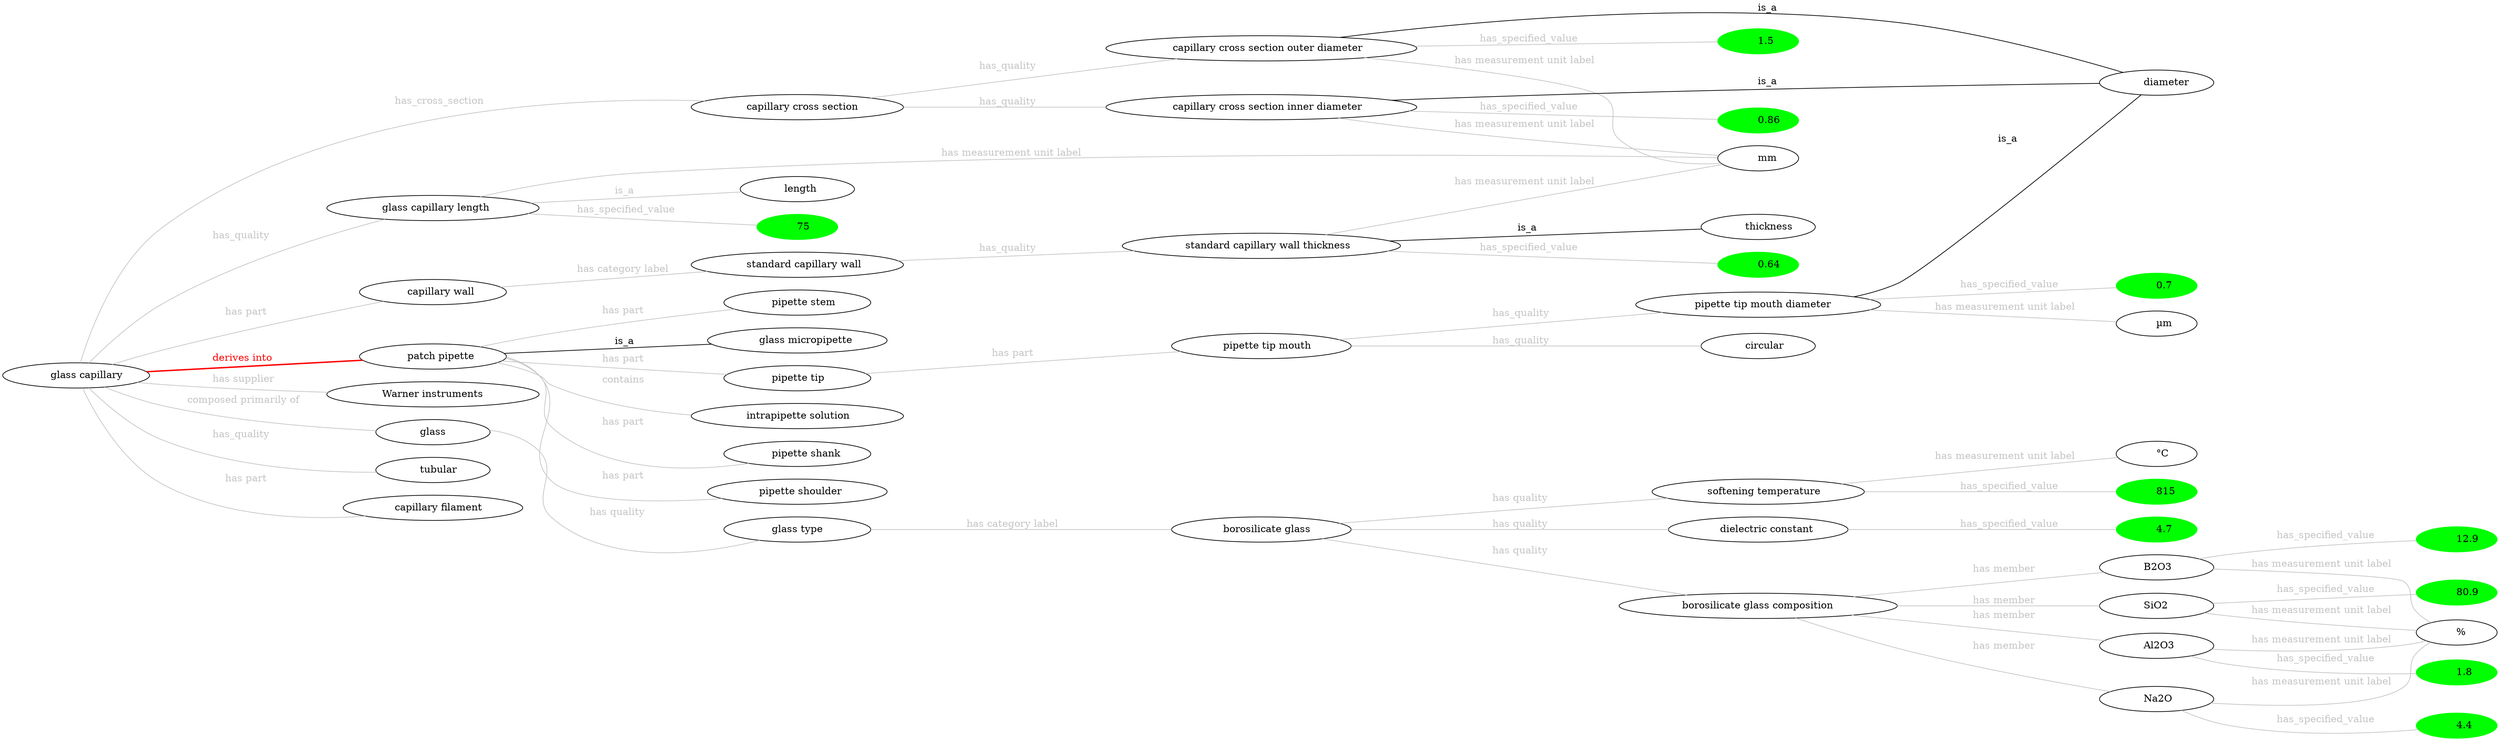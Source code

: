 graph "test" {
layout = "dot";
rankdir="LR";
overlap = "prism";
overlap_scaling = 5;
"	glass capillary	"	--	"	patch pipette	"	[label="	derives into	"	color=red	fontcolor=red	style=bold	]	;	
"	patch pipette	"	--	"	glass micropipette	"	[label="	is_a	"	color=	"#000000"	fontcolor=	"#000000"	]	;
"	patch pipette	"	--	"	pipette tip	"	[label="	has part	"	color=	"#c4c4c4"	fontcolor=	"#c4c4c4"	]	;
"	patch pipette	"	--	"	pipette shank	"	[label="	has part	"	color=	"#c4c4c4"	fontcolor=	"#c4c4c4"	]	;
"	patch pipette	"	--	"	pipette shoulder	"	[label="	has part	"	color=	"#c4c4c4"	fontcolor=	"#c4c4c4"	]	;
"	patch pipette	"	--	"	pipette stem	"	[label="	has part	"	color=	"#c4c4c4"	fontcolor=	"#c4c4c4"	]	;
"	patch pipette	"	--	"	intrapipette solution	"	[label="	contains	"	color=	"#c4c4c4"	fontcolor=	"#c4c4c4"	]	;
"	pipette tip	"	--	"	pipette tip mouth	"	[label="	has part	"	color=	"#c4c4c4"	fontcolor=	"#c4c4c4"	]	;
"	pipette tip mouth	"	--	"	circular	"	[label="	has_quality	"	color=	"#c4c4c4"	fontcolor=	"#c4c4c4"	]	;
"	pipette tip mouth	"	--	"	pipette tip mouth diameter	"	[label="	has_quality	"	color=	"#c4c4c4"	fontcolor=	"#c4c4c4"	]	;
"	pipette tip mouth diameter	"	--	"	diameter	"	[label="	is_a	"	color=	"#000000"	fontcolor=	"#000000"	]	;
"	pipette tip mouth diameter	"	--	"	µm	"	[label="	has measurement unit label	"	color=	"#c4c4c4"	fontcolor=	"#c4c4c4"	]	;
"	glass capillary	"	--	"	Warner instruments	"	[label="	has supplier	"	color=	"#c4c4c4"	fontcolor=	"#c4c4c4"	]	;
"	glass capillary	"	--	"	glass	"	[label="	composed primarily of	"	color=	"#c4c4c4"	fontcolor=	"#c4c4c4"	]	;
"	glass capillary	"	--	"	tubular	"	[label="	has_quality	"	color=	"#c4c4c4"	fontcolor=	"#c4c4c4"	]	;
"	glass capillary	"	--	"	glass capillary length	"	[label="	has_quality	"	color=	"#c4c4c4"	fontcolor=	"#c4c4c4"	]	;
"	glass capillary length	"	--	"	length	"	[label="	is_a	"	color=	"#c4c4c4"	fontcolor=	"#c4c4c4"	]	;
"	glass capillary length	"	--	"	mm	"	[label="	has measurement unit label	"	color=	"#c4c4c4"	fontcolor=	"#c4c4c4"	]	;
"	glass capillary	"	--	"	capillary wall	"	[label="	has part	"	color=	"#c4c4c4"	fontcolor=	"#c4c4c4"	]	;
"	glass capillary	"	--	"	capillary filament	"	[label="	has part	"	color=	"#c4c4c4"	fontcolor=	"#c4c4c4"	]	;
"	glass capillary	"	--	"	capillary cross section	"	[label="	has_cross_section	"	color=	"#c4c4c4"	fontcolor=	"#c4c4c4"	]	;
"	capillary cross section	"	--	"	capillary cross section outer diameter	"	[label="	has_quality	"	color=	"#c4c4c4"	fontcolor=	"#c4c4c4"	]	;
"	capillary cross section	"	--	"	capillary cross section inner diameter	"	[label="	has_quality	"	color=	"#c4c4c4"	fontcolor=	"#c4c4c4"	]	;
"	capillary cross section outer diameter	"	--	"	diameter	"	[label="	is_a	"	color=	"#000000"	fontcolor=	"#000000"	]	;
"	capillary cross section inner diameter	"	--	"	diameter	"	[label="	is_a	"	color=	"#000000"	fontcolor=	"#000000"	]	;
"	capillary cross section outer diameter	"	--	"	mm	"	[label="	has measurement unit label	"	color=	"#c4c4c4"	fontcolor=	"#c4c4c4"	]	;
"	capillary cross section inner diameter	"	--	"	mm	"	[label="	has measurement unit label	"	color=	"#c4c4c4"	fontcolor=	"#c4c4c4"	]	;
"	capillary wall	"	--	"	standard capillary wall	"	[label="	has category label	"	color=	"#c4c4c4"	fontcolor=	"#c4c4c4"	]	;
"	standard capillary wall	"	--	"	standard capillary wall thickness	"	[label="	has_quality	"	color=	"#c4c4c4"	fontcolor=	"#c4c4c4"	]	;
"	standard capillary wall thickness	"	--	"	thickness	"	[label="	is_a	"	color=	"#000000"	fontcolor=	"#000000"	]	;
"	standard capillary wall thickness	"	--	"	mm	"	[label="	has measurement unit label	"	color=	"#c4c4c4"	fontcolor=	"#c4c4c4"	]	;
"	glass	"	--	"	glass type	"	[label="	has quality	"	color=	"#c4c4c4"	fontcolor=	"#c4c4c4"	]	;
"	glass type	"	--	"	borosilicate glass	"	[label="	has category label	"	color=	"#c4c4c4"	fontcolor=	"#c4c4c4"	]	;
"	borosilicate glass	"	--	"	softening temperature	"	[label="	has quality	"	color=	"#c4c4c4"	fontcolor=	"#c4c4c4"	]	;
"	softening temperature	"	--	"	°C	"	[label="	has measurement unit label	"	color=	"#c4c4c4"	fontcolor=	"#c4c4c4"	]	;
"	borosilicate glass	"	--	"	dielectric constant	"	[label="	has quality	"	color=	"#c4c4c4"	fontcolor=	"#c4c4c4"	]	;
"	borosilicate glass	"	--	"	borosilicate glass composition	"	[label="	has quality	"	color=	"#c4c4c4"	fontcolor=	"#c4c4c4"	]	;
"	borosilicate glass composition	"	--	"	SiO2	"	[label="	has member	"	color=	"#c4c4c4"	fontcolor=	"#c4c4c4"	]	;
"	borosilicate glass composition	"	--	"	B2O3	"	[label="	has member	"	color=	"#c4c4c4"	fontcolor=	"#c4c4c4"	]	;
"	borosilicate glass composition	"	--	"	Na2O	"	[label="	has member	"	color=	"#c4c4c4"	fontcolor=	"#c4c4c4"	]	;
"	borosilicate glass composition	"	--	"	Al2O3	"	[label="	has member	"	color=	"#c4c4c4"	fontcolor=	"#c4c4c4"	]	;
"	SiO2	"	--	"	%	"	[label="	has measurement unit label	"	color=	"#c4c4c4"	fontcolor=	"#c4c4c4"	]	;
"	B2O3	"	--	"	%	"	[label="	has measurement unit label	"	color=	"#c4c4c4"	fontcolor=	"#c4c4c4"	]	;
"	Na2O	"	--	"	%	"	[label="	has measurement unit label	"	color=	"#c4c4c4"	fontcolor=	"#c4c4c4"	]	;
"	Al2O3	"	--	"	%	"	[label="	has measurement unit label	"	color=	"#c4c4c4"	fontcolor=	"#c4c4c4"	]	;
node [style=filled];															
{node [style=filled,color=green]															
"	glass capillary length	"	--	"	75	"	[label="	has_specified_value	"	color=	"#c4c4c4"	fontcolor=	"#c4c4c4"	]	;
"	standard capillary wall thickness	"	--	"	0.64	"	[label="	has_specified_value	"	color=	"#c4c4c4"	fontcolor=	"#c4c4c4"	]	;
"	capillary cross section outer diameter	"	--	"	1.5	"	[label="	has_specified_value	"	color=	"#c4c4c4"	fontcolor=	"#c4c4c4"	]	;
"	capillary cross section inner diameter	"	--	"	0.86	"	[label="	has_specified_value	"	color=	"#c4c4c4"	fontcolor=	"#c4c4c4"	]	;
"	pipette tip mouth diameter	"	--	"	0.7	"	[label="	has_specified_value	"	color=	"#c4c4c4"	fontcolor=	"#c4c4c4"	]	;
"	softening temperature	"	--	"	815	"	[label="	has_specified_value	"	color=	"#c4c4c4"	fontcolor=	"#c4c4c4"	]	;
"	dielectric constant	"	--	"	4.7	"	[label="	has_specified_value	"	color=	"#c4c4c4"	fontcolor=	"#c4c4c4"	]	;
"	SiO2	"	--	"	80.9	"	[label="	has_specified_value	"	color=	"#c4c4c4"	fontcolor=	"#c4c4c4"	]	;
"	B2O3	"	--	"	12.9	"	[label="	has_specified_value	"	color=	"#c4c4c4"	fontcolor=	"#c4c4c4"	]	;
"	Na2O	"	--	"	4.4	"	[label="	has_specified_value	"	color=	"#c4c4c4"	fontcolor=	"#c4c4c4"	]	;
"	Al2O3	"	--	"	1.8	"	[label="	has_specified_value	"	color=	"#c4c4c4"	fontcolor=	"#c4c4c4"	]	;
}															
}